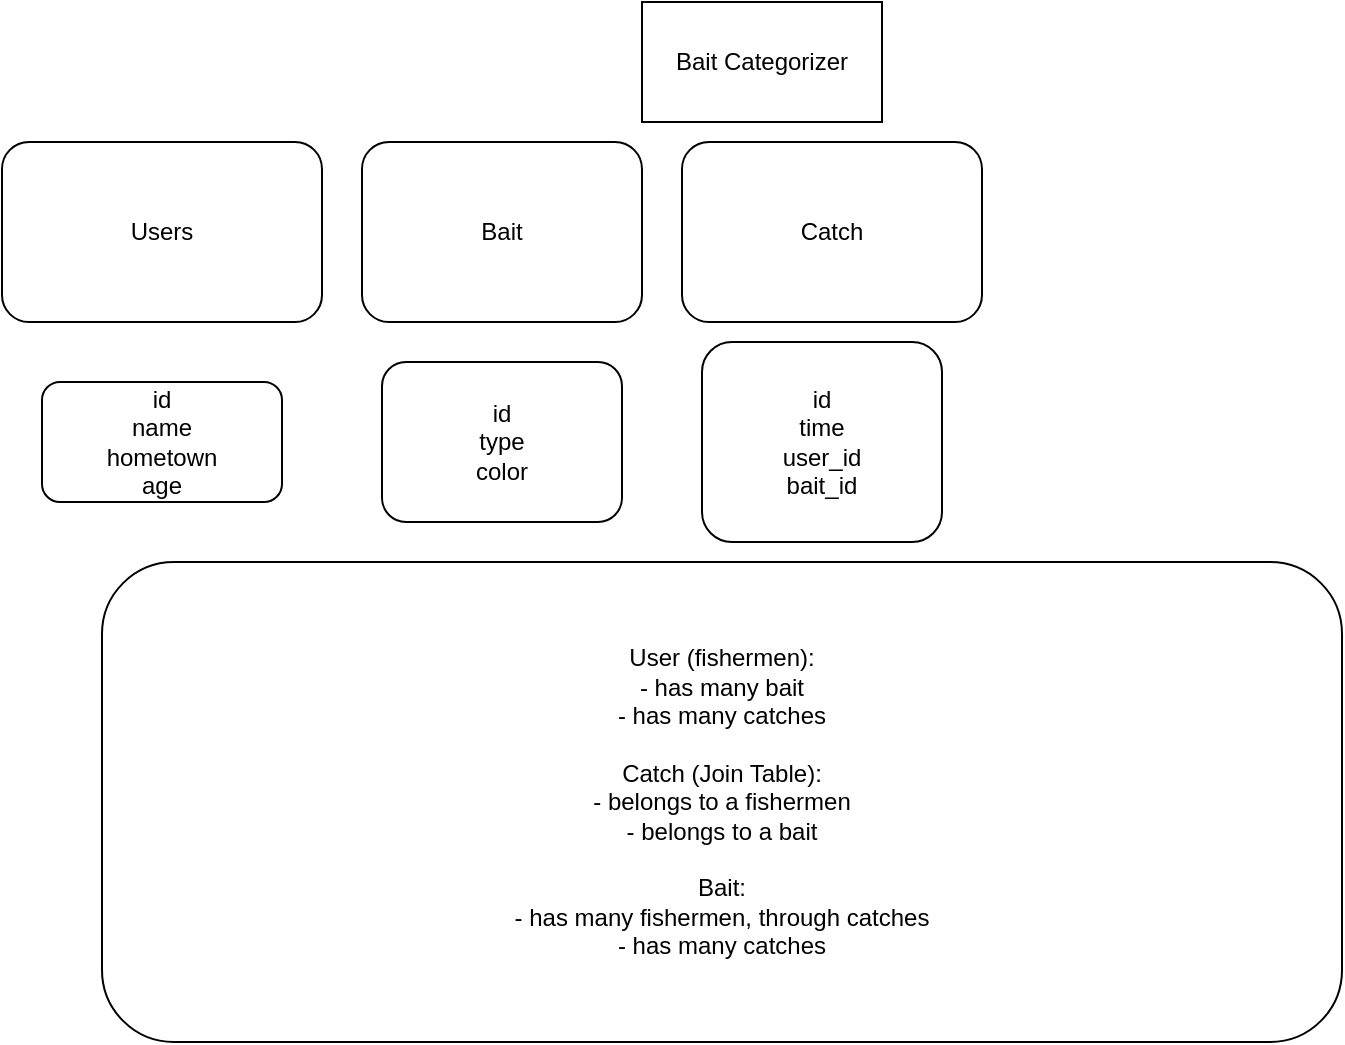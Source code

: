 <mxfile version="14.7.9" type="device"><diagram id="lgz4v8sYmB59KED7AU_I" name="Page-1"><mxGraphModel dx="926" dy="1612" grid="1" gridSize="10" guides="1" tooltips="1" connect="1" arrows="1" fold="1" page="1" pageScale="1" pageWidth="850" pageHeight="1100" math="0" shadow="0"><root><mxCell id="0"/><mxCell id="1" parent="0"/><mxCell id="5Me_7ZfGOBjiiZaF2lF3-1" value="Bait Categorizer" style="rounded=0;whiteSpace=wrap;html=1;" parent="1" vertex="1"><mxGeometry x="360" y="-1090" width="120" height="60" as="geometry"/></mxCell><mxCell id="5Me_7ZfGOBjiiZaF2lF3-23" value="Users" style="rounded=1;whiteSpace=wrap;html=1;" parent="1" vertex="1"><mxGeometry x="40" y="-1020" width="160" height="90" as="geometry"/></mxCell><mxCell id="5Me_7ZfGOBjiiZaF2lF3-24" value="Bait" style="rounded=1;whiteSpace=wrap;html=1;" parent="1" vertex="1"><mxGeometry x="220" y="-1020" width="140" height="90" as="geometry"/></mxCell><mxCell id="5Me_7ZfGOBjiiZaF2lF3-33" value="id&lt;br&gt;name&lt;br&gt;hometown&lt;br&gt;age" style="rounded=1;whiteSpace=wrap;html=1;" parent="1" vertex="1"><mxGeometry x="60" y="-900" width="120" height="60" as="geometry"/></mxCell><mxCell id="5Me_7ZfGOBjiiZaF2lF3-34" value="id&lt;br&gt;type&lt;br&gt;color" style="rounded=1;whiteSpace=wrap;html=1;" parent="1" vertex="1"><mxGeometry x="230" y="-910" width="120" height="80" as="geometry"/></mxCell><mxCell id="5Me_7ZfGOBjiiZaF2lF3-37" value="Catch" style="rounded=1;whiteSpace=wrap;html=1;" parent="1" vertex="1"><mxGeometry x="380" y="-1020" width="150" height="90" as="geometry"/></mxCell><mxCell id="5Me_7ZfGOBjiiZaF2lF3-38" value="id&lt;br&gt;time&lt;br&gt;user_id&lt;br&gt;bait_id" style="rounded=1;whiteSpace=wrap;html=1;" parent="1" vertex="1"><mxGeometry x="390" y="-920" width="120" height="100" as="geometry"/></mxCell><mxCell id="5Me_7ZfGOBjiiZaF2lF3-46" value="User (fishermen):&lt;br&gt;- has many bait&lt;br&gt;- has many catches&lt;br&gt;&lt;br&gt;Catch (Join Table):&lt;br&gt;- belongs to a fishermen&lt;br&gt;- belongs to a bait&lt;br&gt;&lt;br&gt;Bait:&lt;br&gt;- has many fishermen, through catches&lt;br&gt;- has many catches" style="rounded=1;whiteSpace=wrap;html=1;" parent="1" vertex="1"><mxGeometry x="90" y="-810" width="620" height="240" as="geometry"/></mxCell></root></mxGraphModel></diagram></mxfile>